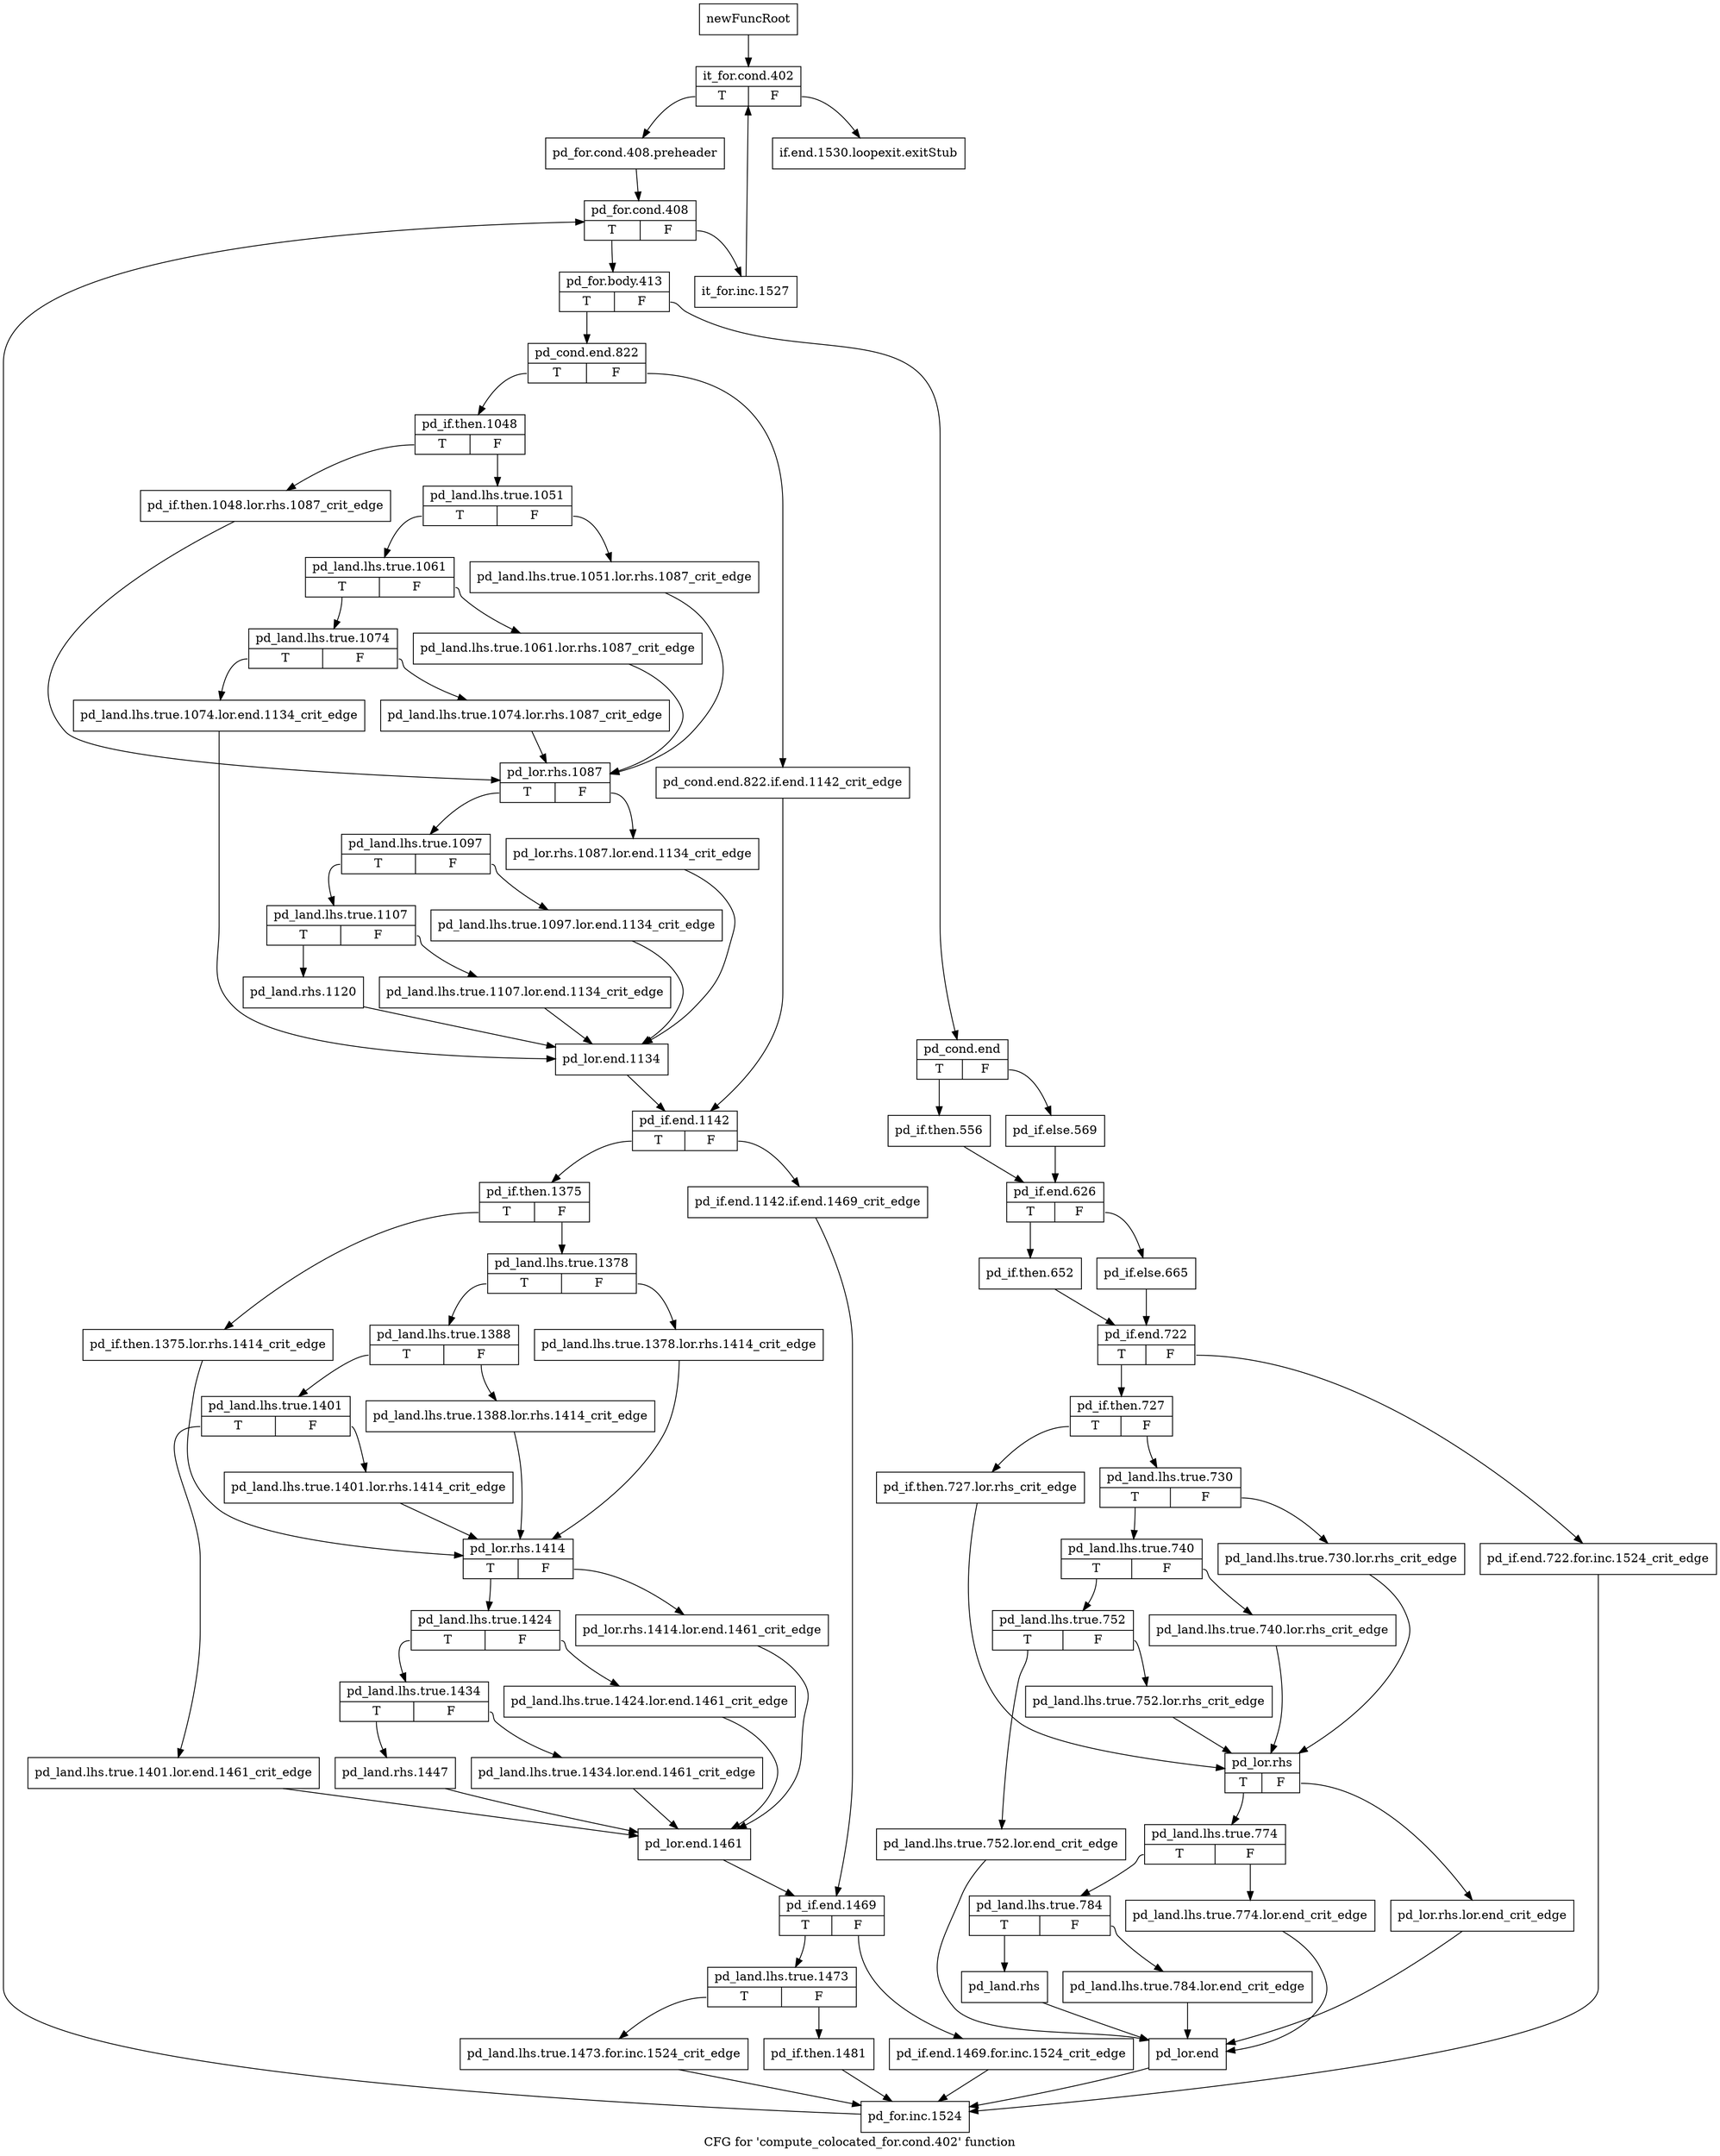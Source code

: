 digraph "CFG for 'compute_colocated_for.cond.402' function" {
	label="CFG for 'compute_colocated_for.cond.402' function";

	Node0x27b5380 [shape=record,label="{newFuncRoot}"];
	Node0x27b5380 -> Node0x27b5420;
	Node0x27b53d0 [shape=record,label="{if.end.1530.loopexit.exitStub}"];
	Node0x27b5420 [shape=record,label="{it_for.cond.402|{<s0>T|<s1>F}}"];
	Node0x27b5420:s0 -> Node0x27b5470;
	Node0x27b5420:s1 -> Node0x27b53d0;
	Node0x27b5470 [shape=record,label="{pd_for.cond.408.preheader}"];
	Node0x27b5470 -> Node0x27b54c0;
	Node0x27b54c0 [shape=record,label="{pd_for.cond.408|{<s0>T|<s1>F}}"];
	Node0x27b54c0:s0 -> Node0x27b5560;
	Node0x27b54c0:s1 -> Node0x27b5510;
	Node0x27b5510 [shape=record,label="{it_for.inc.1527}"];
	Node0x27b5510 -> Node0x27b5420;
	Node0x27b5560 [shape=record,label="{pd_for.body.413|{<s0>T|<s1>F}}"];
	Node0x27b5560:s0 -> Node0x27b5d80;
	Node0x27b5560:s1 -> Node0x27b55b0;
	Node0x27b55b0 [shape=record,label="{pd_cond.end|{<s0>T|<s1>F}}"];
	Node0x27b55b0:s0 -> Node0x27b5650;
	Node0x27b55b0:s1 -> Node0x27b5600;
	Node0x27b5600 [shape=record,label="{pd_if.else.569}"];
	Node0x27b5600 -> Node0x27b56a0;
	Node0x27b5650 [shape=record,label="{pd_if.then.556}"];
	Node0x27b5650 -> Node0x27b56a0;
	Node0x27b56a0 [shape=record,label="{pd_if.end.626|{<s0>T|<s1>F}}"];
	Node0x27b56a0:s0 -> Node0x27b5740;
	Node0x27b56a0:s1 -> Node0x27b56f0;
	Node0x27b56f0 [shape=record,label="{pd_if.else.665}"];
	Node0x27b56f0 -> Node0x27b5790;
	Node0x27b5740 [shape=record,label="{pd_if.then.652}"];
	Node0x27b5740 -> Node0x27b5790;
	Node0x27b5790 [shape=record,label="{pd_if.end.722|{<s0>T|<s1>F}}"];
	Node0x27b5790:s0 -> Node0x27b5830;
	Node0x27b5790:s1 -> Node0x27b57e0;
	Node0x27b57e0 [shape=record,label="{pd_if.end.722.for.inc.1524_crit_edge}"];
	Node0x27b57e0 -> Node0x27b6af0;
	Node0x27b5830 [shape=record,label="{pd_if.then.727|{<s0>T|<s1>F}}"];
	Node0x27b5830:s0 -> Node0x27b5ab0;
	Node0x27b5830:s1 -> Node0x27b5880;
	Node0x27b5880 [shape=record,label="{pd_land.lhs.true.730|{<s0>T|<s1>F}}"];
	Node0x27b5880:s0 -> Node0x27b5920;
	Node0x27b5880:s1 -> Node0x27b58d0;
	Node0x27b58d0 [shape=record,label="{pd_land.lhs.true.730.lor.rhs_crit_edge}"];
	Node0x27b58d0 -> Node0x27b5b00;
	Node0x27b5920 [shape=record,label="{pd_land.lhs.true.740|{<s0>T|<s1>F}}"];
	Node0x27b5920:s0 -> Node0x27b59c0;
	Node0x27b5920:s1 -> Node0x27b5970;
	Node0x27b5970 [shape=record,label="{pd_land.lhs.true.740.lor.rhs_crit_edge}"];
	Node0x27b5970 -> Node0x27b5b00;
	Node0x27b59c0 [shape=record,label="{pd_land.lhs.true.752|{<s0>T|<s1>F}}"];
	Node0x27b59c0:s0 -> Node0x27b5a60;
	Node0x27b59c0:s1 -> Node0x27b5a10;
	Node0x27b5a10 [shape=record,label="{pd_land.lhs.true.752.lor.rhs_crit_edge}"];
	Node0x27b5a10 -> Node0x27b5b00;
	Node0x27b5a60 [shape=record,label="{pd_land.lhs.true.752.lor.end_crit_edge}"];
	Node0x27b5a60 -> Node0x27b5d30;
	Node0x27b5ab0 [shape=record,label="{pd_if.then.727.lor.rhs_crit_edge}"];
	Node0x27b5ab0 -> Node0x27b5b00;
	Node0x27b5b00 [shape=record,label="{pd_lor.rhs|{<s0>T|<s1>F}}"];
	Node0x27b5b00:s0 -> Node0x27b5ba0;
	Node0x27b5b00:s1 -> Node0x27b5b50;
	Node0x27b5b50 [shape=record,label="{pd_lor.rhs.lor.end_crit_edge}"];
	Node0x27b5b50 -> Node0x27b5d30;
	Node0x27b5ba0 [shape=record,label="{pd_land.lhs.true.774|{<s0>T|<s1>F}}"];
	Node0x27b5ba0:s0 -> Node0x27b5c40;
	Node0x27b5ba0:s1 -> Node0x27b5bf0;
	Node0x27b5bf0 [shape=record,label="{pd_land.lhs.true.774.lor.end_crit_edge}"];
	Node0x27b5bf0 -> Node0x27b5d30;
	Node0x27b5c40 [shape=record,label="{pd_land.lhs.true.784|{<s0>T|<s1>F}}"];
	Node0x27b5c40:s0 -> Node0x27b5ce0;
	Node0x27b5c40:s1 -> Node0x27b5c90;
	Node0x27b5c90 [shape=record,label="{pd_land.lhs.true.784.lor.end_crit_edge}"];
	Node0x27b5c90 -> Node0x27b5d30;
	Node0x27b5ce0 [shape=record,label="{pd_land.rhs}"];
	Node0x27b5ce0 -> Node0x27b5d30;
	Node0x27b5d30 [shape=record,label="{pd_lor.end}"];
	Node0x27b5d30 -> Node0x27b6af0;
	Node0x27b5d80 [shape=record,label="{pd_cond.end.822|{<s0>T|<s1>F}}"];
	Node0x27b5d80:s0 -> Node0x27b5e20;
	Node0x27b5d80:s1 -> Node0x27b5dd0;
	Node0x27b5dd0 [shape=record,label="{pd_cond.end.822.if.end.1142_crit_edge}"];
	Node0x27b5dd0 -> Node0x27b6370;
	Node0x27b5e20 [shape=record,label="{pd_if.then.1048|{<s0>T|<s1>F}}"];
	Node0x27b5e20:s0 -> Node0x27b60a0;
	Node0x27b5e20:s1 -> Node0x27b5e70;
	Node0x27b5e70 [shape=record,label="{pd_land.lhs.true.1051|{<s0>T|<s1>F}}"];
	Node0x27b5e70:s0 -> Node0x27b5f10;
	Node0x27b5e70:s1 -> Node0x27b5ec0;
	Node0x27b5ec0 [shape=record,label="{pd_land.lhs.true.1051.lor.rhs.1087_crit_edge}"];
	Node0x27b5ec0 -> Node0x27b60f0;
	Node0x27b5f10 [shape=record,label="{pd_land.lhs.true.1061|{<s0>T|<s1>F}}"];
	Node0x27b5f10:s0 -> Node0x27b5fb0;
	Node0x27b5f10:s1 -> Node0x27b5f60;
	Node0x27b5f60 [shape=record,label="{pd_land.lhs.true.1061.lor.rhs.1087_crit_edge}"];
	Node0x27b5f60 -> Node0x27b60f0;
	Node0x27b5fb0 [shape=record,label="{pd_land.lhs.true.1074|{<s0>T|<s1>F}}"];
	Node0x27b5fb0:s0 -> Node0x27b6050;
	Node0x27b5fb0:s1 -> Node0x27b6000;
	Node0x27b6000 [shape=record,label="{pd_land.lhs.true.1074.lor.rhs.1087_crit_edge}"];
	Node0x27b6000 -> Node0x27b60f0;
	Node0x27b6050 [shape=record,label="{pd_land.lhs.true.1074.lor.end.1134_crit_edge}"];
	Node0x27b6050 -> Node0x27b6320;
	Node0x27b60a0 [shape=record,label="{pd_if.then.1048.lor.rhs.1087_crit_edge}"];
	Node0x27b60a0 -> Node0x27b60f0;
	Node0x27b60f0 [shape=record,label="{pd_lor.rhs.1087|{<s0>T|<s1>F}}"];
	Node0x27b60f0:s0 -> Node0x27b6190;
	Node0x27b60f0:s1 -> Node0x27b6140;
	Node0x27b6140 [shape=record,label="{pd_lor.rhs.1087.lor.end.1134_crit_edge}"];
	Node0x27b6140 -> Node0x27b6320;
	Node0x27b6190 [shape=record,label="{pd_land.lhs.true.1097|{<s0>T|<s1>F}}"];
	Node0x27b6190:s0 -> Node0x27b6230;
	Node0x27b6190:s1 -> Node0x27b61e0;
	Node0x27b61e0 [shape=record,label="{pd_land.lhs.true.1097.lor.end.1134_crit_edge}"];
	Node0x27b61e0 -> Node0x27b6320;
	Node0x27b6230 [shape=record,label="{pd_land.lhs.true.1107|{<s0>T|<s1>F}}"];
	Node0x27b6230:s0 -> Node0x27b62d0;
	Node0x27b6230:s1 -> Node0x27b6280;
	Node0x27b6280 [shape=record,label="{pd_land.lhs.true.1107.lor.end.1134_crit_edge}"];
	Node0x27b6280 -> Node0x27b6320;
	Node0x27b62d0 [shape=record,label="{pd_land.rhs.1120}"];
	Node0x27b62d0 -> Node0x27b6320;
	Node0x27b6320 [shape=record,label="{pd_lor.end.1134}"];
	Node0x27b6320 -> Node0x27b6370;
	Node0x27b6370 [shape=record,label="{pd_if.end.1142|{<s0>T|<s1>F}}"];
	Node0x27b6370:s0 -> Node0x27b6410;
	Node0x27b6370:s1 -> Node0x27b63c0;
	Node0x27b63c0 [shape=record,label="{pd_if.end.1142.if.end.1469_crit_edge}"];
	Node0x27b63c0 -> Node0x27b6960;
	Node0x27b6410 [shape=record,label="{pd_if.then.1375|{<s0>T|<s1>F}}"];
	Node0x27b6410:s0 -> Node0x27b6690;
	Node0x27b6410:s1 -> Node0x27b6460;
	Node0x27b6460 [shape=record,label="{pd_land.lhs.true.1378|{<s0>T|<s1>F}}"];
	Node0x27b6460:s0 -> Node0x27b6500;
	Node0x27b6460:s1 -> Node0x27b64b0;
	Node0x27b64b0 [shape=record,label="{pd_land.lhs.true.1378.lor.rhs.1414_crit_edge}"];
	Node0x27b64b0 -> Node0x27b66e0;
	Node0x27b6500 [shape=record,label="{pd_land.lhs.true.1388|{<s0>T|<s1>F}}"];
	Node0x27b6500:s0 -> Node0x27b65a0;
	Node0x27b6500:s1 -> Node0x27b6550;
	Node0x27b6550 [shape=record,label="{pd_land.lhs.true.1388.lor.rhs.1414_crit_edge}"];
	Node0x27b6550 -> Node0x27b66e0;
	Node0x27b65a0 [shape=record,label="{pd_land.lhs.true.1401|{<s0>T|<s1>F}}"];
	Node0x27b65a0:s0 -> Node0x27b6640;
	Node0x27b65a0:s1 -> Node0x27b65f0;
	Node0x27b65f0 [shape=record,label="{pd_land.lhs.true.1401.lor.rhs.1414_crit_edge}"];
	Node0x27b65f0 -> Node0x27b66e0;
	Node0x27b6640 [shape=record,label="{pd_land.lhs.true.1401.lor.end.1461_crit_edge}"];
	Node0x27b6640 -> Node0x27b6910;
	Node0x27b6690 [shape=record,label="{pd_if.then.1375.lor.rhs.1414_crit_edge}"];
	Node0x27b6690 -> Node0x27b66e0;
	Node0x27b66e0 [shape=record,label="{pd_lor.rhs.1414|{<s0>T|<s1>F}}"];
	Node0x27b66e0:s0 -> Node0x27b6780;
	Node0x27b66e0:s1 -> Node0x27b6730;
	Node0x27b6730 [shape=record,label="{pd_lor.rhs.1414.lor.end.1461_crit_edge}"];
	Node0x27b6730 -> Node0x27b6910;
	Node0x27b6780 [shape=record,label="{pd_land.lhs.true.1424|{<s0>T|<s1>F}}"];
	Node0x27b6780:s0 -> Node0x27b6820;
	Node0x27b6780:s1 -> Node0x27b67d0;
	Node0x27b67d0 [shape=record,label="{pd_land.lhs.true.1424.lor.end.1461_crit_edge}"];
	Node0x27b67d0 -> Node0x27b6910;
	Node0x27b6820 [shape=record,label="{pd_land.lhs.true.1434|{<s0>T|<s1>F}}"];
	Node0x27b6820:s0 -> Node0x27b68c0;
	Node0x27b6820:s1 -> Node0x27b6870;
	Node0x27b6870 [shape=record,label="{pd_land.lhs.true.1434.lor.end.1461_crit_edge}"];
	Node0x27b6870 -> Node0x27b6910;
	Node0x27b68c0 [shape=record,label="{pd_land.rhs.1447}"];
	Node0x27b68c0 -> Node0x27b6910;
	Node0x27b6910 [shape=record,label="{pd_lor.end.1461}"];
	Node0x27b6910 -> Node0x27b6960;
	Node0x27b6960 [shape=record,label="{pd_if.end.1469|{<s0>T|<s1>F}}"];
	Node0x27b6960:s0 -> Node0x27b6a00;
	Node0x27b6960:s1 -> Node0x27b69b0;
	Node0x27b69b0 [shape=record,label="{pd_if.end.1469.for.inc.1524_crit_edge}"];
	Node0x27b69b0 -> Node0x27b6af0;
	Node0x27b6a00 [shape=record,label="{pd_land.lhs.true.1473|{<s0>T|<s1>F}}"];
	Node0x27b6a00:s0 -> Node0x27b6aa0;
	Node0x27b6a00:s1 -> Node0x27b6a50;
	Node0x27b6a50 [shape=record,label="{pd_if.then.1481}"];
	Node0x27b6a50 -> Node0x27b6af0;
	Node0x27b6aa0 [shape=record,label="{pd_land.lhs.true.1473.for.inc.1524_crit_edge}"];
	Node0x27b6aa0 -> Node0x27b6af0;
	Node0x27b6af0 [shape=record,label="{pd_for.inc.1524}"];
	Node0x27b6af0 -> Node0x27b54c0;
}
